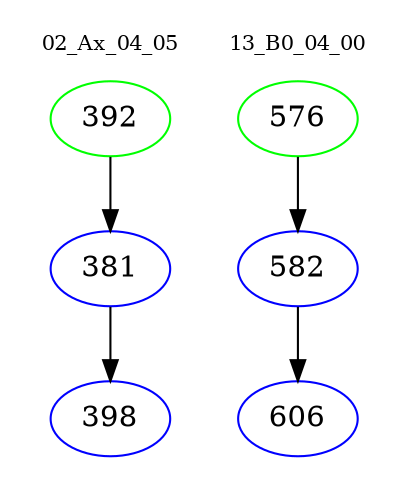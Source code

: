 digraph{
subgraph cluster_0 {
color = white
label = "02_Ax_04_05";
fontsize=10;
T0_392 [label="392", color="green"]
T0_392 -> T0_381 [color="black"]
T0_381 [label="381", color="blue"]
T0_381 -> T0_398 [color="black"]
T0_398 [label="398", color="blue"]
}
subgraph cluster_1 {
color = white
label = "13_B0_04_00";
fontsize=10;
T1_576 [label="576", color="green"]
T1_576 -> T1_582 [color="black"]
T1_582 [label="582", color="blue"]
T1_582 -> T1_606 [color="black"]
T1_606 [label="606", color="blue"]
}
}
